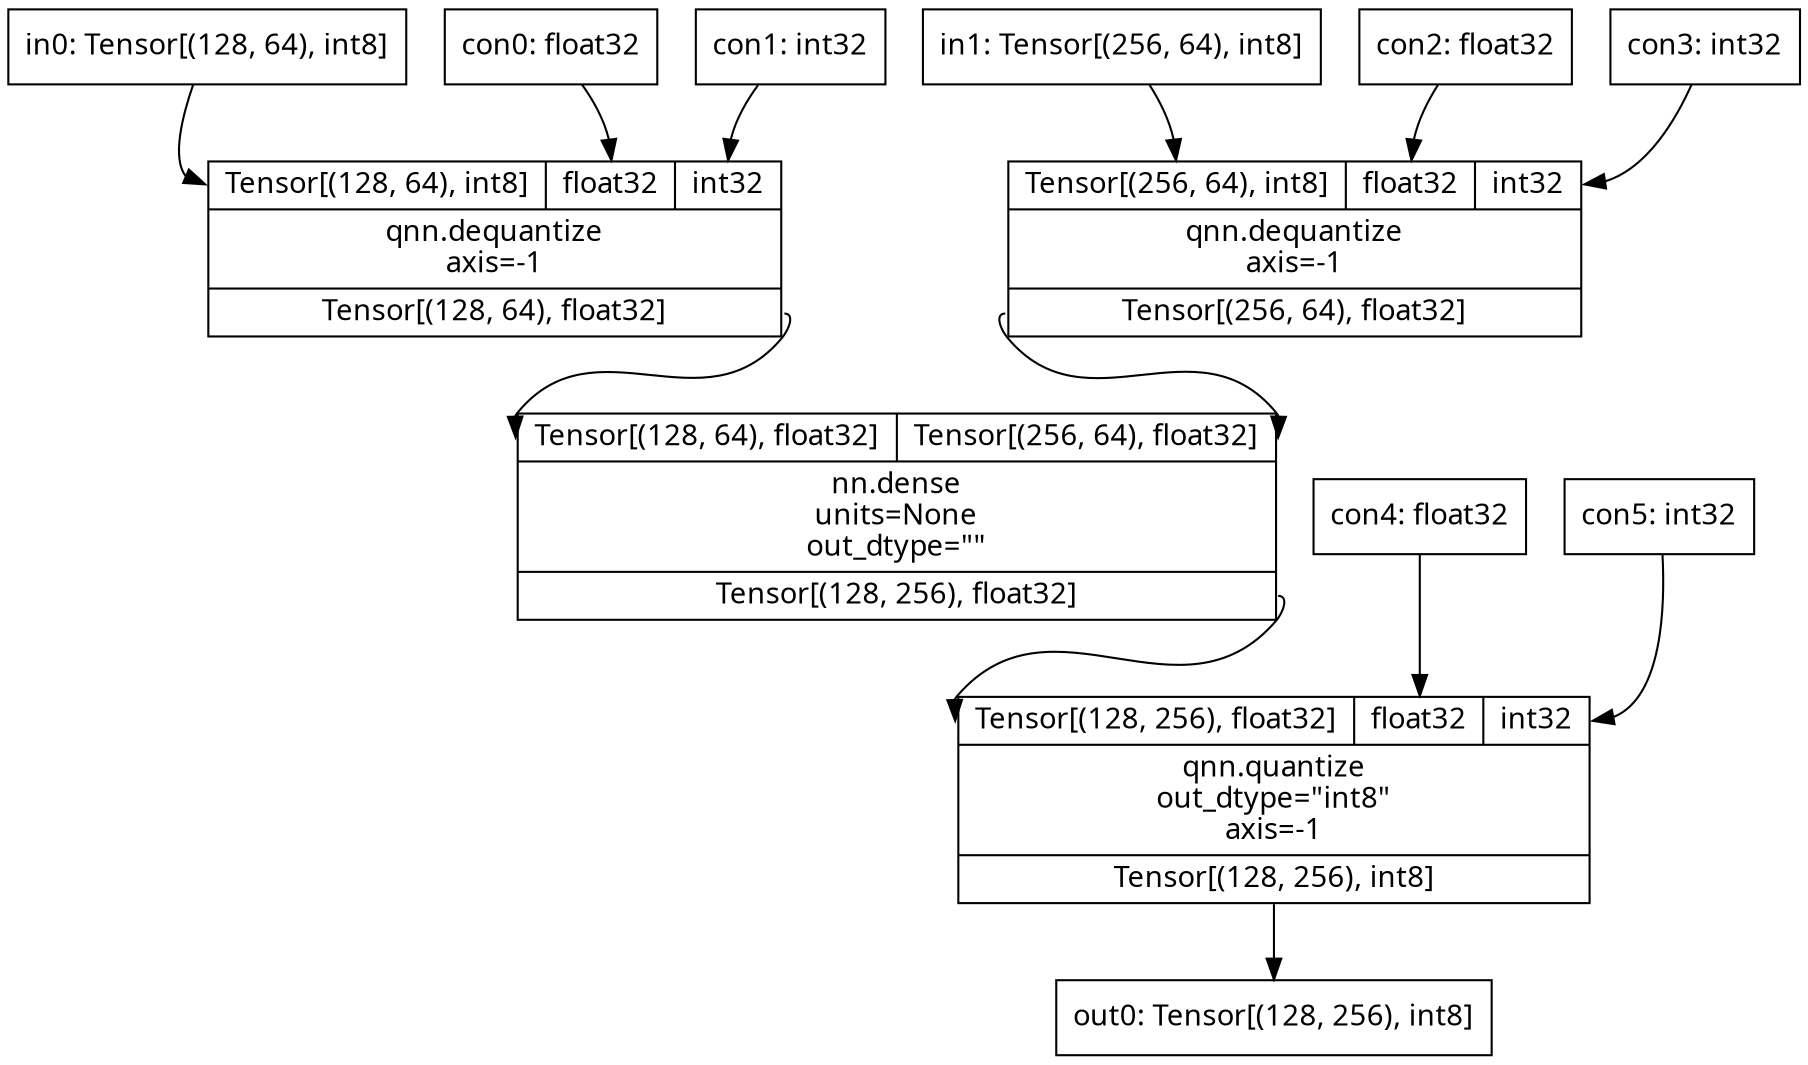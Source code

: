 digraph code {
	node [fontname="Linux Biolinum O" shape=record]
	in0 [label="in0: Tensor[(128, 64), int8]"]
	con0 [label="con0: float32"]
	con1 [label="con1: int32"]
	opr0 [label="{{<i0>Tensor[(128, 64), int8]|<i1>float32|<i2>int32}|qnn.dequantize\naxis=-1|{<o0>Tensor[(128, 64), float32]}}"]
	in0 -> opr0:i0
	con0 -> opr0:i1
	con1 -> opr0:i2
	in1 [label="in1: Tensor[(256, 64), int8]"]
	con2 [label="con2: float32"]
	con3 [label="con3: int32"]
	opr1 [label="{{<i0>Tensor[(256, 64), int8]|<i1>float32|<i2>int32}|qnn.dequantize\naxis=-1|{<o0>Tensor[(256, 64), float32]}}"]
	in1 -> opr1:i0
	con2 -> opr1:i1
	con3 -> opr1:i2
	opr2 [label="{{<i0>Tensor[(128, 64), float32]|<i1>Tensor[(256, 64), float32]}|nn.dense\nunits=None\nout_dtype=\"\"|{<o0>Tensor[(128, 256), float32]}}"]
	opr0:o0 -> opr2:i0
	opr1:o0 -> opr2:i1
	con4 [label="con4: float32"]
	con5 [label="con5: int32"]
	opr3 [label="{{<i0>Tensor[(128, 256), float32]|<i1>float32|<i2>int32}|qnn.quantize\nout_dtype=\"int8\"\naxis=-1|{<o0>Tensor[(128, 256), int8]}}"]
	opr2:o0 -> opr3:i0
	con4 -> opr3:i1
	con5 -> opr3:i2
	out0 [label="out0: Tensor[(128, 256), int8]"]
	opr3:o0 -> out0
}
